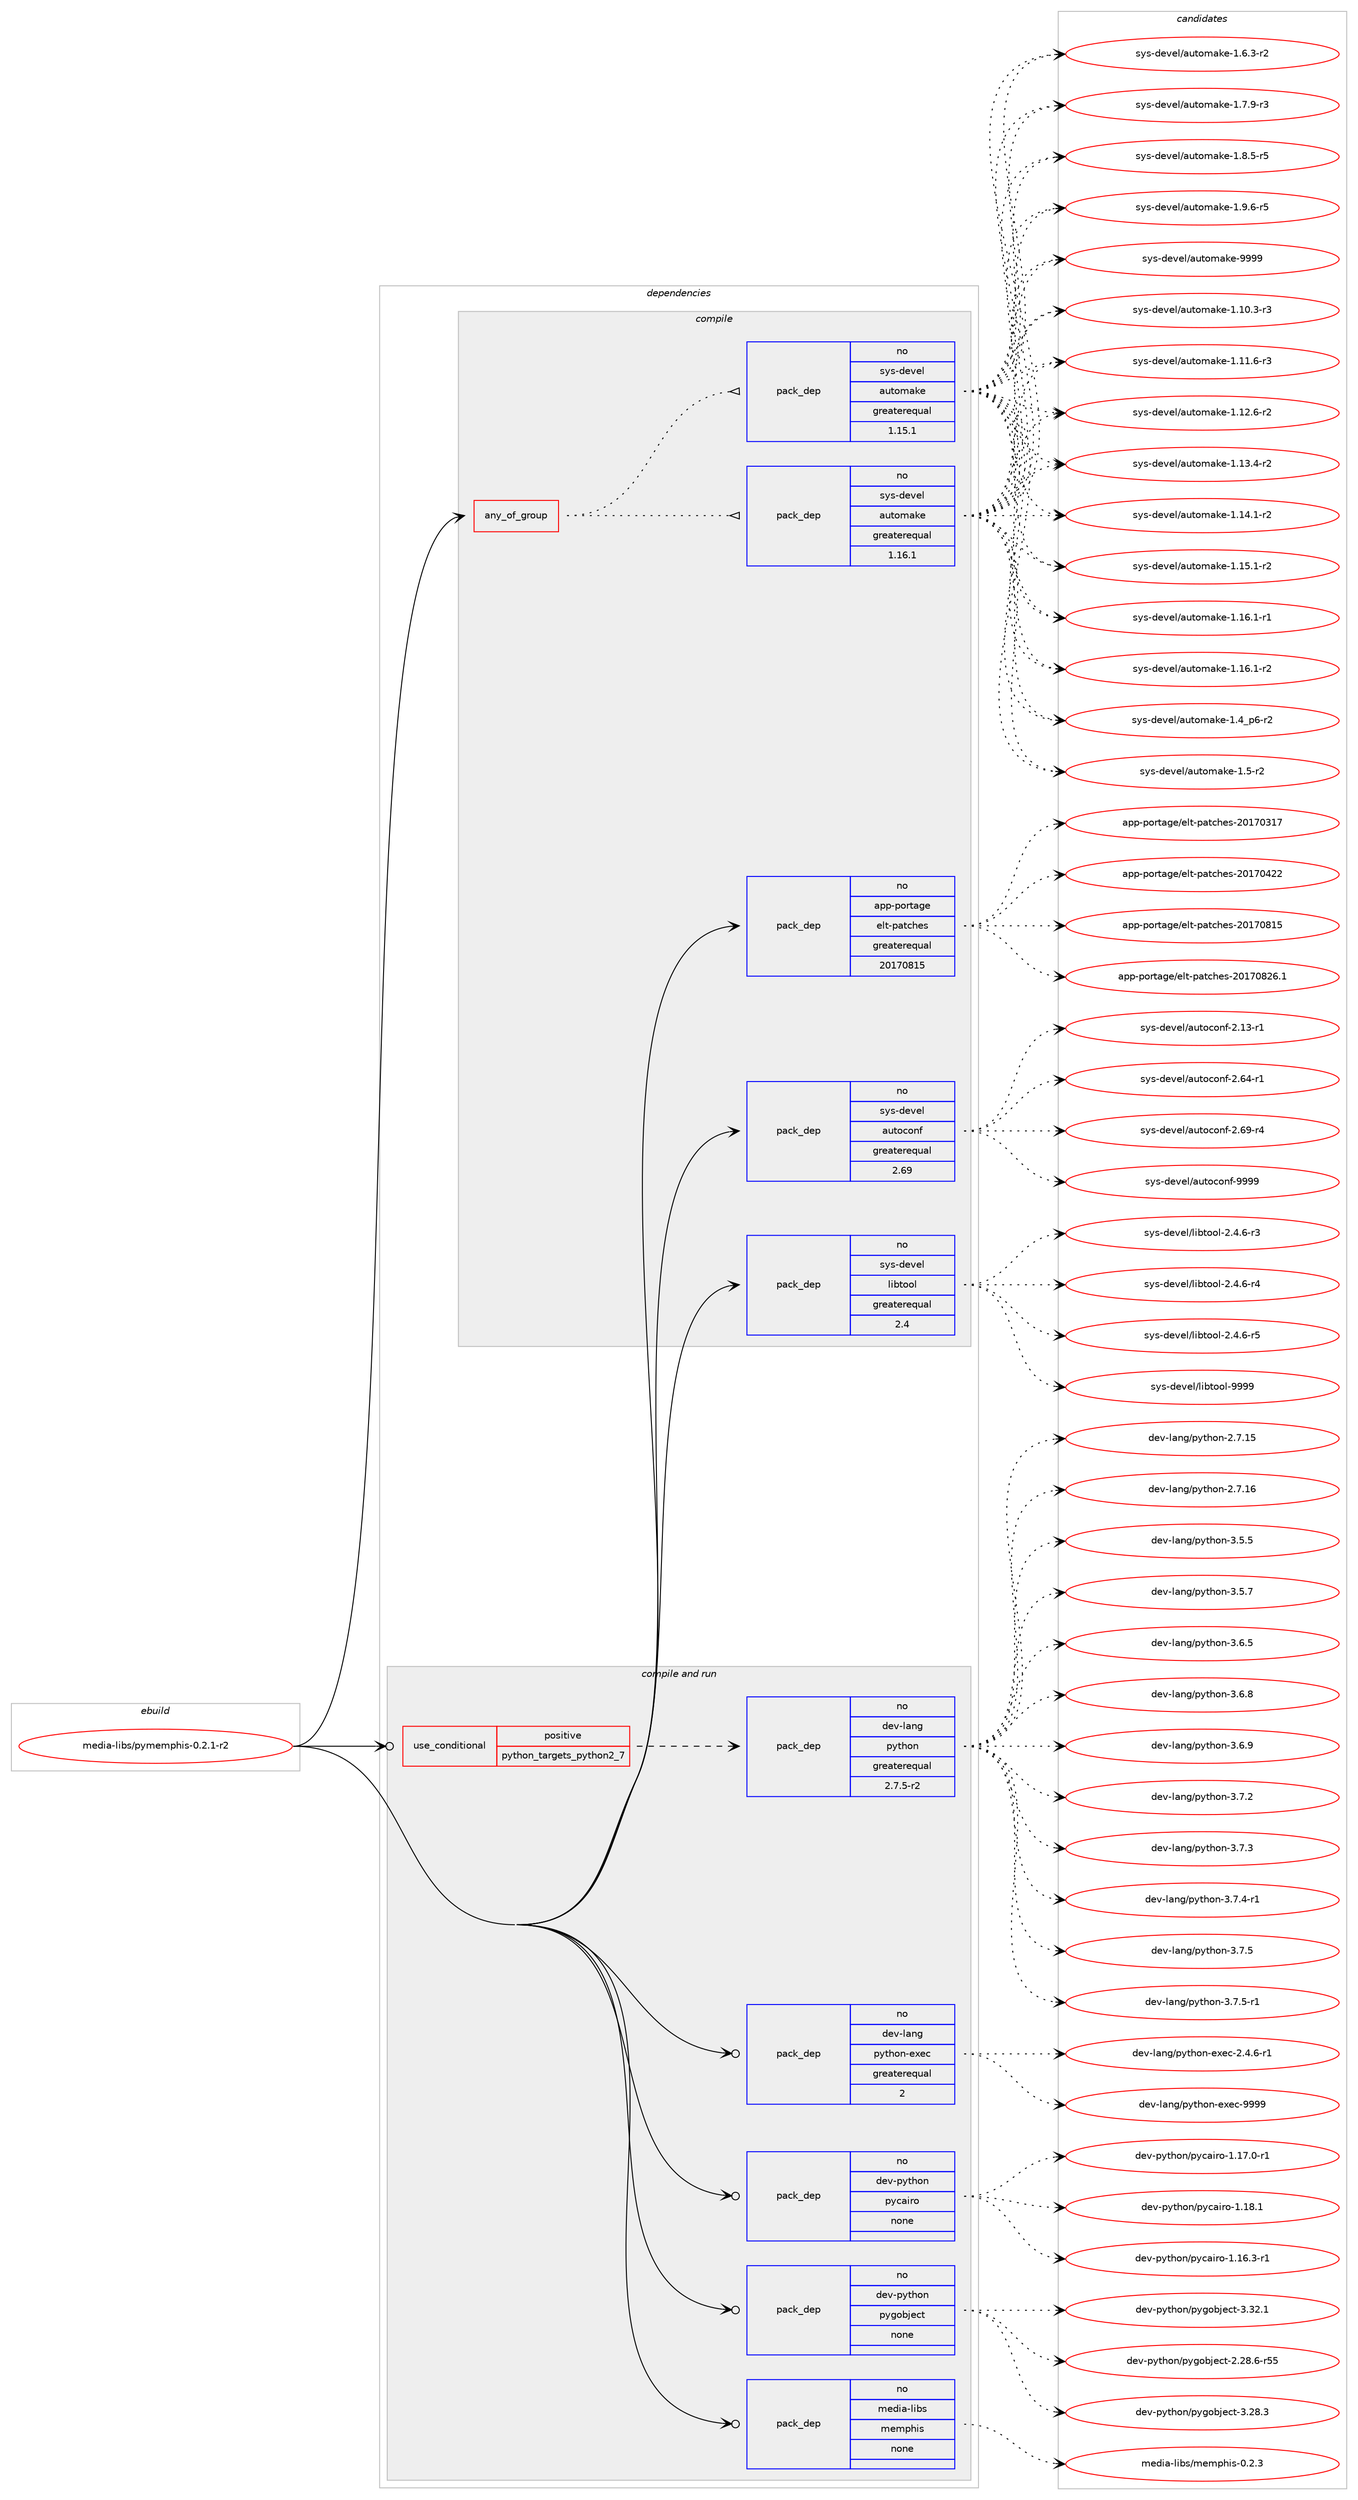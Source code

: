 digraph prolog {

# *************
# Graph options
# *************

newrank=true;
concentrate=true;
compound=true;
graph [rankdir=LR,fontname=Helvetica,fontsize=10,ranksep=1.5];#, ranksep=2.5, nodesep=0.2];
edge  [arrowhead=vee];
node  [fontname=Helvetica,fontsize=10];

# **********
# The ebuild
# **********

subgraph cluster_leftcol {
color=gray;
rank=same;
label=<<i>ebuild</i>>;
id [label="media-libs/pymemphis-0.2.1-r2", color=red, width=4, href="../media-libs/pymemphis-0.2.1-r2.svg"];
}

# ****************
# The dependencies
# ****************

subgraph cluster_midcol {
color=gray;
label=<<i>dependencies</i>>;
subgraph cluster_compile {
fillcolor="#eeeeee";
style=filled;
label=<<i>compile</i>>;
subgraph any13387 {
dependency791260 [label=<<TABLE BORDER="0" CELLBORDER="1" CELLSPACING="0" CELLPADDING="4"><TR><TD CELLPADDING="10">any_of_group</TD></TR></TABLE>>, shape=none, color=red];subgraph pack584825 {
dependency791261 [label=<<TABLE BORDER="0" CELLBORDER="1" CELLSPACING="0" CELLPADDING="4" WIDTH="220"><TR><TD ROWSPAN="6" CELLPADDING="30">pack_dep</TD></TR><TR><TD WIDTH="110">no</TD></TR><TR><TD>sys-devel</TD></TR><TR><TD>automake</TD></TR><TR><TD>greaterequal</TD></TR><TR><TD>1.16.1</TD></TR></TABLE>>, shape=none, color=blue];
}
dependency791260:e -> dependency791261:w [weight=20,style="dotted",arrowhead="oinv"];
subgraph pack584826 {
dependency791262 [label=<<TABLE BORDER="0" CELLBORDER="1" CELLSPACING="0" CELLPADDING="4" WIDTH="220"><TR><TD ROWSPAN="6" CELLPADDING="30">pack_dep</TD></TR><TR><TD WIDTH="110">no</TD></TR><TR><TD>sys-devel</TD></TR><TR><TD>automake</TD></TR><TR><TD>greaterequal</TD></TR><TR><TD>1.15.1</TD></TR></TABLE>>, shape=none, color=blue];
}
dependency791260:e -> dependency791262:w [weight=20,style="dotted",arrowhead="oinv"];
}
id:e -> dependency791260:w [weight=20,style="solid",arrowhead="vee"];
subgraph pack584827 {
dependency791263 [label=<<TABLE BORDER="0" CELLBORDER="1" CELLSPACING="0" CELLPADDING="4" WIDTH="220"><TR><TD ROWSPAN="6" CELLPADDING="30">pack_dep</TD></TR><TR><TD WIDTH="110">no</TD></TR><TR><TD>app-portage</TD></TR><TR><TD>elt-patches</TD></TR><TR><TD>greaterequal</TD></TR><TR><TD>20170815</TD></TR></TABLE>>, shape=none, color=blue];
}
id:e -> dependency791263:w [weight=20,style="solid",arrowhead="vee"];
subgraph pack584828 {
dependency791264 [label=<<TABLE BORDER="0" CELLBORDER="1" CELLSPACING="0" CELLPADDING="4" WIDTH="220"><TR><TD ROWSPAN="6" CELLPADDING="30">pack_dep</TD></TR><TR><TD WIDTH="110">no</TD></TR><TR><TD>sys-devel</TD></TR><TR><TD>autoconf</TD></TR><TR><TD>greaterequal</TD></TR><TR><TD>2.69</TD></TR></TABLE>>, shape=none, color=blue];
}
id:e -> dependency791264:w [weight=20,style="solid",arrowhead="vee"];
subgraph pack584829 {
dependency791265 [label=<<TABLE BORDER="0" CELLBORDER="1" CELLSPACING="0" CELLPADDING="4" WIDTH="220"><TR><TD ROWSPAN="6" CELLPADDING="30">pack_dep</TD></TR><TR><TD WIDTH="110">no</TD></TR><TR><TD>sys-devel</TD></TR><TR><TD>libtool</TD></TR><TR><TD>greaterequal</TD></TR><TR><TD>2.4</TD></TR></TABLE>>, shape=none, color=blue];
}
id:e -> dependency791265:w [weight=20,style="solid",arrowhead="vee"];
}
subgraph cluster_compileandrun {
fillcolor="#eeeeee";
style=filled;
label=<<i>compile and run</i>>;
subgraph cond192612 {
dependency791266 [label=<<TABLE BORDER="0" CELLBORDER="1" CELLSPACING="0" CELLPADDING="4"><TR><TD ROWSPAN="3" CELLPADDING="10">use_conditional</TD></TR><TR><TD>positive</TD></TR><TR><TD>python_targets_python2_7</TD></TR></TABLE>>, shape=none, color=red];
subgraph pack584830 {
dependency791267 [label=<<TABLE BORDER="0" CELLBORDER="1" CELLSPACING="0" CELLPADDING="4" WIDTH="220"><TR><TD ROWSPAN="6" CELLPADDING="30">pack_dep</TD></TR><TR><TD WIDTH="110">no</TD></TR><TR><TD>dev-lang</TD></TR><TR><TD>python</TD></TR><TR><TD>greaterequal</TD></TR><TR><TD>2.7.5-r2</TD></TR></TABLE>>, shape=none, color=blue];
}
dependency791266:e -> dependency791267:w [weight=20,style="dashed",arrowhead="vee"];
}
id:e -> dependency791266:w [weight=20,style="solid",arrowhead="odotvee"];
subgraph pack584831 {
dependency791268 [label=<<TABLE BORDER="0" CELLBORDER="1" CELLSPACING="0" CELLPADDING="4" WIDTH="220"><TR><TD ROWSPAN="6" CELLPADDING="30">pack_dep</TD></TR><TR><TD WIDTH="110">no</TD></TR><TR><TD>dev-lang</TD></TR><TR><TD>python-exec</TD></TR><TR><TD>greaterequal</TD></TR><TR><TD>2</TD></TR></TABLE>>, shape=none, color=blue];
}
id:e -> dependency791268:w [weight=20,style="solid",arrowhead="odotvee"];
subgraph pack584832 {
dependency791269 [label=<<TABLE BORDER="0" CELLBORDER="1" CELLSPACING="0" CELLPADDING="4" WIDTH="220"><TR><TD ROWSPAN="6" CELLPADDING="30">pack_dep</TD></TR><TR><TD WIDTH="110">no</TD></TR><TR><TD>dev-python</TD></TR><TR><TD>pycairo</TD></TR><TR><TD>none</TD></TR><TR><TD></TD></TR></TABLE>>, shape=none, color=blue];
}
id:e -> dependency791269:w [weight=20,style="solid",arrowhead="odotvee"];
subgraph pack584833 {
dependency791270 [label=<<TABLE BORDER="0" CELLBORDER="1" CELLSPACING="0" CELLPADDING="4" WIDTH="220"><TR><TD ROWSPAN="6" CELLPADDING="30">pack_dep</TD></TR><TR><TD WIDTH="110">no</TD></TR><TR><TD>dev-python</TD></TR><TR><TD>pygobject</TD></TR><TR><TD>none</TD></TR><TR><TD></TD></TR></TABLE>>, shape=none, color=blue];
}
id:e -> dependency791270:w [weight=20,style="solid",arrowhead="odotvee"];
subgraph pack584834 {
dependency791271 [label=<<TABLE BORDER="0" CELLBORDER="1" CELLSPACING="0" CELLPADDING="4" WIDTH="220"><TR><TD ROWSPAN="6" CELLPADDING="30">pack_dep</TD></TR><TR><TD WIDTH="110">no</TD></TR><TR><TD>media-libs</TD></TR><TR><TD>memphis</TD></TR><TR><TD>none</TD></TR><TR><TD></TD></TR></TABLE>>, shape=none, color=blue];
}
id:e -> dependency791271:w [weight=20,style="solid",arrowhead="odotvee"];
}
subgraph cluster_run {
fillcolor="#eeeeee";
style=filled;
label=<<i>run</i>>;
}
}

# **************
# The candidates
# **************

subgraph cluster_choices {
rank=same;
color=gray;
label=<<i>candidates</i>>;

subgraph choice584825 {
color=black;
nodesep=1;
choice11512111545100101118101108479711711611110997107101454946494846514511451 [label="sys-devel/automake-1.10.3-r3", color=red, width=4,href="../sys-devel/automake-1.10.3-r3.svg"];
choice11512111545100101118101108479711711611110997107101454946494946544511451 [label="sys-devel/automake-1.11.6-r3", color=red, width=4,href="../sys-devel/automake-1.11.6-r3.svg"];
choice11512111545100101118101108479711711611110997107101454946495046544511450 [label="sys-devel/automake-1.12.6-r2", color=red, width=4,href="../sys-devel/automake-1.12.6-r2.svg"];
choice11512111545100101118101108479711711611110997107101454946495146524511450 [label="sys-devel/automake-1.13.4-r2", color=red, width=4,href="../sys-devel/automake-1.13.4-r2.svg"];
choice11512111545100101118101108479711711611110997107101454946495246494511450 [label="sys-devel/automake-1.14.1-r2", color=red, width=4,href="../sys-devel/automake-1.14.1-r2.svg"];
choice11512111545100101118101108479711711611110997107101454946495346494511450 [label="sys-devel/automake-1.15.1-r2", color=red, width=4,href="../sys-devel/automake-1.15.1-r2.svg"];
choice11512111545100101118101108479711711611110997107101454946495446494511449 [label="sys-devel/automake-1.16.1-r1", color=red, width=4,href="../sys-devel/automake-1.16.1-r1.svg"];
choice11512111545100101118101108479711711611110997107101454946495446494511450 [label="sys-devel/automake-1.16.1-r2", color=red, width=4,href="../sys-devel/automake-1.16.1-r2.svg"];
choice115121115451001011181011084797117116111109971071014549465295112544511450 [label="sys-devel/automake-1.4_p6-r2", color=red, width=4,href="../sys-devel/automake-1.4_p6-r2.svg"];
choice11512111545100101118101108479711711611110997107101454946534511450 [label="sys-devel/automake-1.5-r2", color=red, width=4,href="../sys-devel/automake-1.5-r2.svg"];
choice115121115451001011181011084797117116111109971071014549465446514511450 [label="sys-devel/automake-1.6.3-r2", color=red, width=4,href="../sys-devel/automake-1.6.3-r2.svg"];
choice115121115451001011181011084797117116111109971071014549465546574511451 [label="sys-devel/automake-1.7.9-r3", color=red, width=4,href="../sys-devel/automake-1.7.9-r3.svg"];
choice115121115451001011181011084797117116111109971071014549465646534511453 [label="sys-devel/automake-1.8.5-r5", color=red, width=4,href="../sys-devel/automake-1.8.5-r5.svg"];
choice115121115451001011181011084797117116111109971071014549465746544511453 [label="sys-devel/automake-1.9.6-r5", color=red, width=4,href="../sys-devel/automake-1.9.6-r5.svg"];
choice115121115451001011181011084797117116111109971071014557575757 [label="sys-devel/automake-9999", color=red, width=4,href="../sys-devel/automake-9999.svg"];
dependency791261:e -> choice11512111545100101118101108479711711611110997107101454946494846514511451:w [style=dotted,weight="100"];
dependency791261:e -> choice11512111545100101118101108479711711611110997107101454946494946544511451:w [style=dotted,weight="100"];
dependency791261:e -> choice11512111545100101118101108479711711611110997107101454946495046544511450:w [style=dotted,weight="100"];
dependency791261:e -> choice11512111545100101118101108479711711611110997107101454946495146524511450:w [style=dotted,weight="100"];
dependency791261:e -> choice11512111545100101118101108479711711611110997107101454946495246494511450:w [style=dotted,weight="100"];
dependency791261:e -> choice11512111545100101118101108479711711611110997107101454946495346494511450:w [style=dotted,weight="100"];
dependency791261:e -> choice11512111545100101118101108479711711611110997107101454946495446494511449:w [style=dotted,weight="100"];
dependency791261:e -> choice11512111545100101118101108479711711611110997107101454946495446494511450:w [style=dotted,weight="100"];
dependency791261:e -> choice115121115451001011181011084797117116111109971071014549465295112544511450:w [style=dotted,weight="100"];
dependency791261:e -> choice11512111545100101118101108479711711611110997107101454946534511450:w [style=dotted,weight="100"];
dependency791261:e -> choice115121115451001011181011084797117116111109971071014549465446514511450:w [style=dotted,weight="100"];
dependency791261:e -> choice115121115451001011181011084797117116111109971071014549465546574511451:w [style=dotted,weight="100"];
dependency791261:e -> choice115121115451001011181011084797117116111109971071014549465646534511453:w [style=dotted,weight="100"];
dependency791261:e -> choice115121115451001011181011084797117116111109971071014549465746544511453:w [style=dotted,weight="100"];
dependency791261:e -> choice115121115451001011181011084797117116111109971071014557575757:w [style=dotted,weight="100"];
}
subgraph choice584826 {
color=black;
nodesep=1;
choice11512111545100101118101108479711711611110997107101454946494846514511451 [label="sys-devel/automake-1.10.3-r3", color=red, width=4,href="../sys-devel/automake-1.10.3-r3.svg"];
choice11512111545100101118101108479711711611110997107101454946494946544511451 [label="sys-devel/automake-1.11.6-r3", color=red, width=4,href="../sys-devel/automake-1.11.6-r3.svg"];
choice11512111545100101118101108479711711611110997107101454946495046544511450 [label="sys-devel/automake-1.12.6-r2", color=red, width=4,href="../sys-devel/automake-1.12.6-r2.svg"];
choice11512111545100101118101108479711711611110997107101454946495146524511450 [label="sys-devel/automake-1.13.4-r2", color=red, width=4,href="../sys-devel/automake-1.13.4-r2.svg"];
choice11512111545100101118101108479711711611110997107101454946495246494511450 [label="sys-devel/automake-1.14.1-r2", color=red, width=4,href="../sys-devel/automake-1.14.1-r2.svg"];
choice11512111545100101118101108479711711611110997107101454946495346494511450 [label="sys-devel/automake-1.15.1-r2", color=red, width=4,href="../sys-devel/automake-1.15.1-r2.svg"];
choice11512111545100101118101108479711711611110997107101454946495446494511449 [label="sys-devel/automake-1.16.1-r1", color=red, width=4,href="../sys-devel/automake-1.16.1-r1.svg"];
choice11512111545100101118101108479711711611110997107101454946495446494511450 [label="sys-devel/automake-1.16.1-r2", color=red, width=4,href="../sys-devel/automake-1.16.1-r2.svg"];
choice115121115451001011181011084797117116111109971071014549465295112544511450 [label="sys-devel/automake-1.4_p6-r2", color=red, width=4,href="../sys-devel/automake-1.4_p6-r2.svg"];
choice11512111545100101118101108479711711611110997107101454946534511450 [label="sys-devel/automake-1.5-r2", color=red, width=4,href="../sys-devel/automake-1.5-r2.svg"];
choice115121115451001011181011084797117116111109971071014549465446514511450 [label="sys-devel/automake-1.6.3-r2", color=red, width=4,href="../sys-devel/automake-1.6.3-r2.svg"];
choice115121115451001011181011084797117116111109971071014549465546574511451 [label="sys-devel/automake-1.7.9-r3", color=red, width=4,href="../sys-devel/automake-1.7.9-r3.svg"];
choice115121115451001011181011084797117116111109971071014549465646534511453 [label="sys-devel/automake-1.8.5-r5", color=red, width=4,href="../sys-devel/automake-1.8.5-r5.svg"];
choice115121115451001011181011084797117116111109971071014549465746544511453 [label="sys-devel/automake-1.9.6-r5", color=red, width=4,href="../sys-devel/automake-1.9.6-r5.svg"];
choice115121115451001011181011084797117116111109971071014557575757 [label="sys-devel/automake-9999", color=red, width=4,href="../sys-devel/automake-9999.svg"];
dependency791262:e -> choice11512111545100101118101108479711711611110997107101454946494846514511451:w [style=dotted,weight="100"];
dependency791262:e -> choice11512111545100101118101108479711711611110997107101454946494946544511451:w [style=dotted,weight="100"];
dependency791262:e -> choice11512111545100101118101108479711711611110997107101454946495046544511450:w [style=dotted,weight="100"];
dependency791262:e -> choice11512111545100101118101108479711711611110997107101454946495146524511450:w [style=dotted,weight="100"];
dependency791262:e -> choice11512111545100101118101108479711711611110997107101454946495246494511450:w [style=dotted,weight="100"];
dependency791262:e -> choice11512111545100101118101108479711711611110997107101454946495346494511450:w [style=dotted,weight="100"];
dependency791262:e -> choice11512111545100101118101108479711711611110997107101454946495446494511449:w [style=dotted,weight="100"];
dependency791262:e -> choice11512111545100101118101108479711711611110997107101454946495446494511450:w [style=dotted,weight="100"];
dependency791262:e -> choice115121115451001011181011084797117116111109971071014549465295112544511450:w [style=dotted,weight="100"];
dependency791262:e -> choice11512111545100101118101108479711711611110997107101454946534511450:w [style=dotted,weight="100"];
dependency791262:e -> choice115121115451001011181011084797117116111109971071014549465446514511450:w [style=dotted,weight="100"];
dependency791262:e -> choice115121115451001011181011084797117116111109971071014549465546574511451:w [style=dotted,weight="100"];
dependency791262:e -> choice115121115451001011181011084797117116111109971071014549465646534511453:w [style=dotted,weight="100"];
dependency791262:e -> choice115121115451001011181011084797117116111109971071014549465746544511453:w [style=dotted,weight="100"];
dependency791262:e -> choice115121115451001011181011084797117116111109971071014557575757:w [style=dotted,weight="100"];
}
subgraph choice584827 {
color=black;
nodesep=1;
choice97112112451121111141169710310147101108116451129711699104101115455048495548514955 [label="app-portage/elt-patches-20170317", color=red, width=4,href="../app-portage/elt-patches-20170317.svg"];
choice97112112451121111141169710310147101108116451129711699104101115455048495548525050 [label="app-portage/elt-patches-20170422", color=red, width=4,href="../app-portage/elt-patches-20170422.svg"];
choice97112112451121111141169710310147101108116451129711699104101115455048495548564953 [label="app-portage/elt-patches-20170815", color=red, width=4,href="../app-portage/elt-patches-20170815.svg"];
choice971121124511211111411697103101471011081164511297116991041011154550484955485650544649 [label="app-portage/elt-patches-20170826.1", color=red, width=4,href="../app-portage/elt-patches-20170826.1.svg"];
dependency791263:e -> choice97112112451121111141169710310147101108116451129711699104101115455048495548514955:w [style=dotted,weight="100"];
dependency791263:e -> choice97112112451121111141169710310147101108116451129711699104101115455048495548525050:w [style=dotted,weight="100"];
dependency791263:e -> choice97112112451121111141169710310147101108116451129711699104101115455048495548564953:w [style=dotted,weight="100"];
dependency791263:e -> choice971121124511211111411697103101471011081164511297116991041011154550484955485650544649:w [style=dotted,weight="100"];
}
subgraph choice584828 {
color=black;
nodesep=1;
choice1151211154510010111810110847971171161119911111010245504649514511449 [label="sys-devel/autoconf-2.13-r1", color=red, width=4,href="../sys-devel/autoconf-2.13-r1.svg"];
choice1151211154510010111810110847971171161119911111010245504654524511449 [label="sys-devel/autoconf-2.64-r1", color=red, width=4,href="../sys-devel/autoconf-2.64-r1.svg"];
choice1151211154510010111810110847971171161119911111010245504654574511452 [label="sys-devel/autoconf-2.69-r4", color=red, width=4,href="../sys-devel/autoconf-2.69-r4.svg"];
choice115121115451001011181011084797117116111991111101024557575757 [label="sys-devel/autoconf-9999", color=red, width=4,href="../sys-devel/autoconf-9999.svg"];
dependency791264:e -> choice1151211154510010111810110847971171161119911111010245504649514511449:w [style=dotted,weight="100"];
dependency791264:e -> choice1151211154510010111810110847971171161119911111010245504654524511449:w [style=dotted,weight="100"];
dependency791264:e -> choice1151211154510010111810110847971171161119911111010245504654574511452:w [style=dotted,weight="100"];
dependency791264:e -> choice115121115451001011181011084797117116111991111101024557575757:w [style=dotted,weight="100"];
}
subgraph choice584829 {
color=black;
nodesep=1;
choice1151211154510010111810110847108105981161111111084550465246544511451 [label="sys-devel/libtool-2.4.6-r3", color=red, width=4,href="../sys-devel/libtool-2.4.6-r3.svg"];
choice1151211154510010111810110847108105981161111111084550465246544511452 [label="sys-devel/libtool-2.4.6-r4", color=red, width=4,href="../sys-devel/libtool-2.4.6-r4.svg"];
choice1151211154510010111810110847108105981161111111084550465246544511453 [label="sys-devel/libtool-2.4.6-r5", color=red, width=4,href="../sys-devel/libtool-2.4.6-r5.svg"];
choice1151211154510010111810110847108105981161111111084557575757 [label="sys-devel/libtool-9999", color=red, width=4,href="../sys-devel/libtool-9999.svg"];
dependency791265:e -> choice1151211154510010111810110847108105981161111111084550465246544511451:w [style=dotted,weight="100"];
dependency791265:e -> choice1151211154510010111810110847108105981161111111084550465246544511452:w [style=dotted,weight="100"];
dependency791265:e -> choice1151211154510010111810110847108105981161111111084550465246544511453:w [style=dotted,weight="100"];
dependency791265:e -> choice1151211154510010111810110847108105981161111111084557575757:w [style=dotted,weight="100"];
}
subgraph choice584830 {
color=black;
nodesep=1;
choice10010111845108971101034711212111610411111045504655464953 [label="dev-lang/python-2.7.15", color=red, width=4,href="../dev-lang/python-2.7.15.svg"];
choice10010111845108971101034711212111610411111045504655464954 [label="dev-lang/python-2.7.16", color=red, width=4,href="../dev-lang/python-2.7.16.svg"];
choice100101118451089711010347112121116104111110455146534653 [label="dev-lang/python-3.5.5", color=red, width=4,href="../dev-lang/python-3.5.5.svg"];
choice100101118451089711010347112121116104111110455146534655 [label="dev-lang/python-3.5.7", color=red, width=4,href="../dev-lang/python-3.5.7.svg"];
choice100101118451089711010347112121116104111110455146544653 [label="dev-lang/python-3.6.5", color=red, width=4,href="../dev-lang/python-3.6.5.svg"];
choice100101118451089711010347112121116104111110455146544656 [label="dev-lang/python-3.6.8", color=red, width=4,href="../dev-lang/python-3.6.8.svg"];
choice100101118451089711010347112121116104111110455146544657 [label="dev-lang/python-3.6.9", color=red, width=4,href="../dev-lang/python-3.6.9.svg"];
choice100101118451089711010347112121116104111110455146554650 [label="dev-lang/python-3.7.2", color=red, width=4,href="../dev-lang/python-3.7.2.svg"];
choice100101118451089711010347112121116104111110455146554651 [label="dev-lang/python-3.7.3", color=red, width=4,href="../dev-lang/python-3.7.3.svg"];
choice1001011184510897110103471121211161041111104551465546524511449 [label="dev-lang/python-3.7.4-r1", color=red, width=4,href="../dev-lang/python-3.7.4-r1.svg"];
choice100101118451089711010347112121116104111110455146554653 [label="dev-lang/python-3.7.5", color=red, width=4,href="../dev-lang/python-3.7.5.svg"];
choice1001011184510897110103471121211161041111104551465546534511449 [label="dev-lang/python-3.7.5-r1", color=red, width=4,href="../dev-lang/python-3.7.5-r1.svg"];
dependency791267:e -> choice10010111845108971101034711212111610411111045504655464953:w [style=dotted,weight="100"];
dependency791267:e -> choice10010111845108971101034711212111610411111045504655464954:w [style=dotted,weight="100"];
dependency791267:e -> choice100101118451089711010347112121116104111110455146534653:w [style=dotted,weight="100"];
dependency791267:e -> choice100101118451089711010347112121116104111110455146534655:w [style=dotted,weight="100"];
dependency791267:e -> choice100101118451089711010347112121116104111110455146544653:w [style=dotted,weight="100"];
dependency791267:e -> choice100101118451089711010347112121116104111110455146544656:w [style=dotted,weight="100"];
dependency791267:e -> choice100101118451089711010347112121116104111110455146544657:w [style=dotted,weight="100"];
dependency791267:e -> choice100101118451089711010347112121116104111110455146554650:w [style=dotted,weight="100"];
dependency791267:e -> choice100101118451089711010347112121116104111110455146554651:w [style=dotted,weight="100"];
dependency791267:e -> choice1001011184510897110103471121211161041111104551465546524511449:w [style=dotted,weight="100"];
dependency791267:e -> choice100101118451089711010347112121116104111110455146554653:w [style=dotted,weight="100"];
dependency791267:e -> choice1001011184510897110103471121211161041111104551465546534511449:w [style=dotted,weight="100"];
}
subgraph choice584831 {
color=black;
nodesep=1;
choice10010111845108971101034711212111610411111045101120101994550465246544511449 [label="dev-lang/python-exec-2.4.6-r1", color=red, width=4,href="../dev-lang/python-exec-2.4.6-r1.svg"];
choice10010111845108971101034711212111610411111045101120101994557575757 [label="dev-lang/python-exec-9999", color=red, width=4,href="../dev-lang/python-exec-9999.svg"];
dependency791268:e -> choice10010111845108971101034711212111610411111045101120101994550465246544511449:w [style=dotted,weight="100"];
dependency791268:e -> choice10010111845108971101034711212111610411111045101120101994557575757:w [style=dotted,weight="100"];
}
subgraph choice584832 {
color=black;
nodesep=1;
choice10010111845112121116104111110471121219997105114111454946495446514511449 [label="dev-python/pycairo-1.16.3-r1", color=red, width=4,href="../dev-python/pycairo-1.16.3-r1.svg"];
choice10010111845112121116104111110471121219997105114111454946495546484511449 [label="dev-python/pycairo-1.17.0-r1", color=red, width=4,href="../dev-python/pycairo-1.17.0-r1.svg"];
choice1001011184511212111610411111047112121999710511411145494649564649 [label="dev-python/pycairo-1.18.1", color=red, width=4,href="../dev-python/pycairo-1.18.1.svg"];
dependency791269:e -> choice10010111845112121116104111110471121219997105114111454946495446514511449:w [style=dotted,weight="100"];
dependency791269:e -> choice10010111845112121116104111110471121219997105114111454946495546484511449:w [style=dotted,weight="100"];
dependency791269:e -> choice1001011184511212111610411111047112121999710511411145494649564649:w [style=dotted,weight="100"];
}
subgraph choice584833 {
color=black;
nodesep=1;
choice1001011184511212111610411111047112121103111981061019911645504650564654451145353 [label="dev-python/pygobject-2.28.6-r55", color=red, width=4,href="../dev-python/pygobject-2.28.6-r55.svg"];
choice1001011184511212111610411111047112121103111981061019911645514650564651 [label="dev-python/pygobject-3.28.3", color=red, width=4,href="../dev-python/pygobject-3.28.3.svg"];
choice1001011184511212111610411111047112121103111981061019911645514651504649 [label="dev-python/pygobject-3.32.1", color=red, width=4,href="../dev-python/pygobject-3.32.1.svg"];
dependency791270:e -> choice1001011184511212111610411111047112121103111981061019911645504650564654451145353:w [style=dotted,weight="100"];
dependency791270:e -> choice1001011184511212111610411111047112121103111981061019911645514650564651:w [style=dotted,weight="100"];
dependency791270:e -> choice1001011184511212111610411111047112121103111981061019911645514651504649:w [style=dotted,weight="100"];
}
subgraph choice584834 {
color=black;
nodesep=1;
choice10910110010597451081059811547109101109112104105115454846504651 [label="media-libs/memphis-0.2.3", color=red, width=4,href="../media-libs/memphis-0.2.3.svg"];
dependency791271:e -> choice10910110010597451081059811547109101109112104105115454846504651:w [style=dotted,weight="100"];
}
}

}
